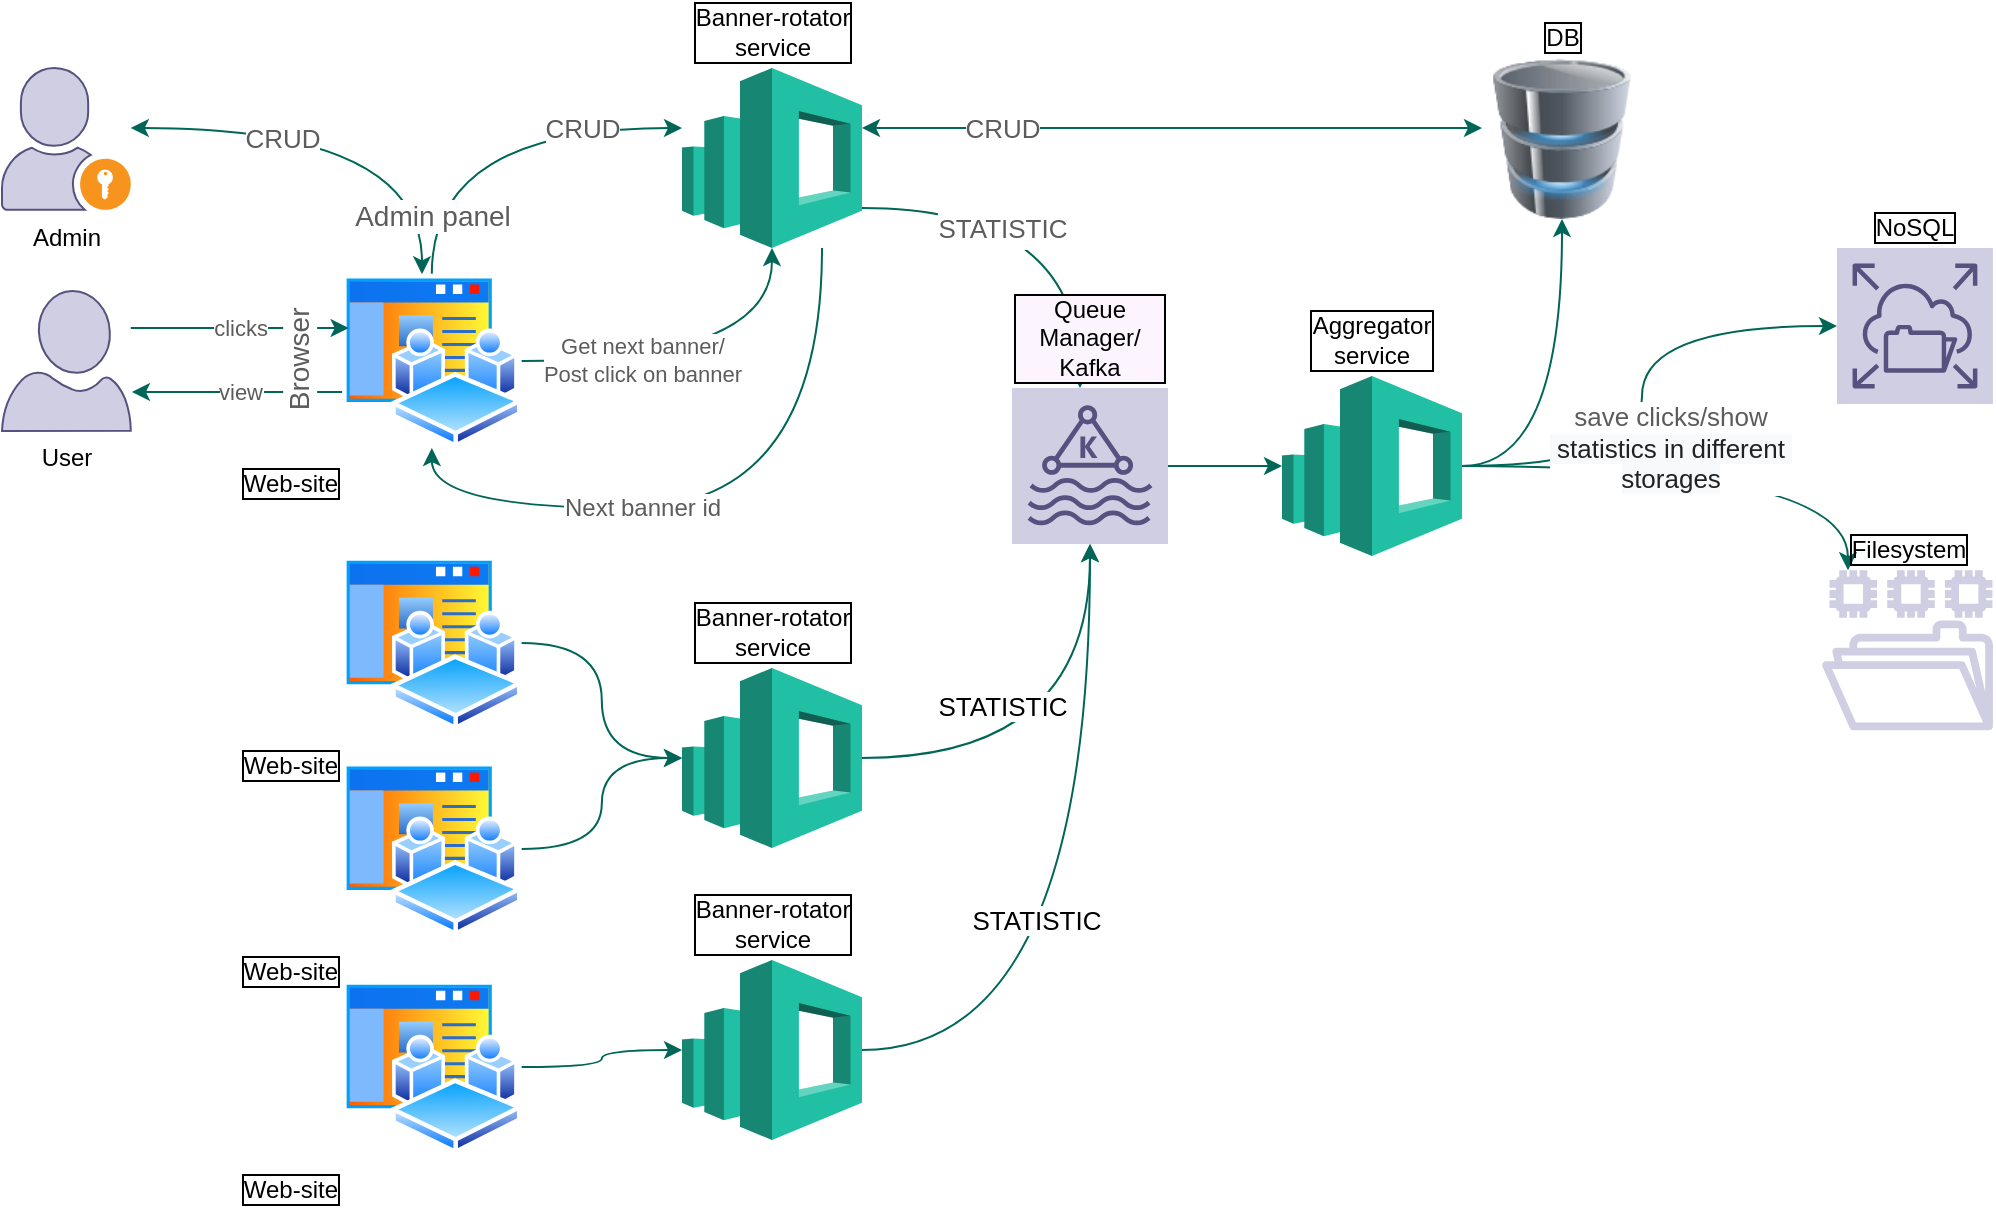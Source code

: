<mxfile version="13.5.3" type="github">
  <diagram id="2f404044-711c-603c-8f00-f6bb4c023d3c" name="Page-1">
    <mxGraphModel dx="1422" dy="713" grid="1" gridSize="10" guides="1" tooltips="1" connect="1" arrows="1" fold="1" page="1" pageScale="1" pageWidth="1169" pageHeight="827" math="0" shadow="0">
      <root>
        <mxCell id="0" />
        <mxCell id="1" parent="0" />
        <mxCell id="B9GK1gkfg1LXfyqbqZmC-73" value="" style="edgeStyle=orthogonalEdgeStyle;rounded=0;orthogonalLoop=1;jettySize=auto;html=1;startArrow=classic;startFill=1;strokeColor=#006658;fontColor=#5C5C5C;curved=1;" edge="1" parent="1" source="B9GK1gkfg1LXfyqbqZmC-63" target="B9GK1gkfg1LXfyqbqZmC-71">
          <mxGeometry relative="1" as="geometry">
            <Array as="points">
              <mxPoint x="630" y="80" />
              <mxPoint x="630" y="80" />
            </Array>
          </mxGeometry>
        </mxCell>
        <mxCell id="B9GK1gkfg1LXfyqbqZmC-88" value="CRUD" style="edgeLabel;html=1;align=center;verticalAlign=middle;resizable=0;points=[];fontSize=13;fontColor=#5C5C5C;" vertex="1" connectable="0" parent="B9GK1gkfg1LXfyqbqZmC-73">
          <mxGeometry x="0.142" y="1" relative="1" as="geometry">
            <mxPoint x="-107" y="1" as="offset" />
          </mxGeometry>
        </mxCell>
        <mxCell id="B9GK1gkfg1LXfyqbqZmC-75" value="&lt;font style=&quot;font-size: 13px&quot;&gt;STATISTIC&lt;/font&gt;" style="edgeStyle=orthogonalEdgeStyle;rounded=0;orthogonalLoop=1;jettySize=auto;html=1;startArrow=none;startFill=0;fontSize=17;strokeColor=#006658;fontColor=#5C5C5C;curved=1;" edge="1" parent="1" source="B9GK1gkfg1LXfyqbqZmC-63" target="B9GK1gkfg1LXfyqbqZmC-74">
          <mxGeometry x="-0.296" y="-10" relative="1" as="geometry">
            <Array as="points">
              <mxPoint x="619" y="120" />
            </Array>
            <mxPoint as="offset" />
          </mxGeometry>
        </mxCell>
        <mxCell id="B9GK1gkfg1LXfyqbqZmC-84" style="edgeStyle=orthogonalEdgeStyle;rounded=0;orthogonalLoop=1;jettySize=auto;html=1;startArrow=none;startFill=0;fontSize=17;strokeColor=#006658;fontColor=#5C5C5C;curved=1;" edge="1" parent="1" source="B9GK1gkfg1LXfyqbqZmC-63" target="B9GK1gkfg1LXfyqbqZmC-67">
          <mxGeometry relative="1" as="geometry">
            <Array as="points">
              <mxPoint x="490" y="270" />
              <mxPoint x="295" y="270" />
            </Array>
          </mxGeometry>
        </mxCell>
        <mxCell id="B9GK1gkfg1LXfyqbqZmC-85" value="Next banner id" style="edgeLabel;html=1;align=center;verticalAlign=middle;resizable=0;points=[];fontSize=12;fontColor=#5C5C5C;" vertex="1" connectable="0" parent="B9GK1gkfg1LXfyqbqZmC-84">
          <mxGeometry x="-0.279" y="-14" relative="1" as="geometry">
            <mxPoint x="-76" y="2" as="offset" />
          </mxGeometry>
        </mxCell>
        <mxCell id="B9GK1gkfg1LXfyqbqZmC-63" value="Banner-rotator&lt;br style=&quot;font-size: 12px;&quot;&gt;service" style="outlineConnect=0;dashed=0;verticalLabelPosition=top;verticalAlign=bottom;align=center;html=1;shape=mxgraph.aws3.elasticsearch_service;fillColor=#21C0A5;labelPosition=center;strokeColor=#006658;fontSize=12;labelBackgroundColor=none;labelBorderColor=#000000;" vertex="1" parent="1">
          <mxGeometry x="420" y="50" width="90" height="90" as="geometry" />
        </mxCell>
        <mxCell id="B9GK1gkfg1LXfyqbqZmC-70" value="&lt;font style=&quot;font-size: 13px;&quot;&gt;&lt;font style=&quot;font-size: 13px;&quot;&gt;CRUD&lt;/font&gt;&lt;br style=&quot;font-size: 13px;&quot;&gt;&lt;/font&gt;" style="edgeStyle=orthogonalEdgeStyle;rounded=0;orthogonalLoop=1;jettySize=auto;html=1;startArrow=classic;startFill=1;strokeColor=#006658;fontColor=#5C5C5C;curved=1;fontSize=13;" edge="1" parent="1" source="B9GK1gkfg1LXfyqbqZmC-76" target="B9GK1gkfg1LXfyqbqZmC-67">
          <mxGeometry x="-0.305" y="-5" relative="1" as="geometry">
            <Array as="points">
              <mxPoint x="290" y="80" />
            </Array>
            <mxPoint as="offset" />
          </mxGeometry>
        </mxCell>
        <mxCell id="B9GK1gkfg1LXfyqbqZmC-80" value="&lt;font style=&quot;font-size: 13px;&quot;&gt;CRUD&lt;/font&gt;" style="edgeStyle=orthogonalEdgeStyle;rounded=0;orthogonalLoop=1;jettySize=auto;html=1;startArrow=none;startFill=0;fontSize=13;strokeColor=#006658;fontColor=#5C5C5C;curved=1;" edge="1" parent="1" source="B9GK1gkfg1LXfyqbqZmC-67" target="B9GK1gkfg1LXfyqbqZmC-63">
          <mxGeometry x="0.495" relative="1" as="geometry">
            <Array as="points">
              <mxPoint x="295" y="80" />
            </Array>
            <mxPoint as="offset" />
          </mxGeometry>
        </mxCell>
        <mxCell id="B9GK1gkfg1LXfyqbqZmC-94" value="Admin panel" style="edgeLabel;html=1;align=center;verticalAlign=middle;resizable=0;points=[];fontSize=14;fontColor=#5C5C5C;" vertex="1" connectable="0" parent="B9GK1gkfg1LXfyqbqZmC-80">
          <mxGeometry x="-0.496" y="3" relative="1" as="geometry">
            <mxPoint x="3.01" y="21.04" as="offset" />
          </mxGeometry>
        </mxCell>
        <mxCell id="B9GK1gkfg1LXfyqbqZmC-81" value="view" style="edgeStyle=orthogonalEdgeStyle;rounded=0;orthogonalLoop=1;jettySize=auto;html=1;entryX=1.009;entryY=0.722;entryDx=0;entryDy=0;entryPerimeter=0;startArrow=none;startFill=0;strokeColor=#006658;fontColor=#5C5C5C;curved=1;" edge="1" parent="1" source="B9GK1gkfg1LXfyqbqZmC-67" target="B9GK1gkfg1LXfyqbqZmC-77">
          <mxGeometry relative="1" as="geometry">
            <Array as="points">
              <mxPoint x="170" y="212" />
              <mxPoint x="170" y="212" />
            </Array>
          </mxGeometry>
        </mxCell>
        <mxCell id="B9GK1gkfg1LXfyqbqZmC-83" value="Get next banner/&lt;br&gt;Post click on banner" style="edgeStyle=orthogonalEdgeStyle;rounded=0;orthogonalLoop=1;jettySize=auto;html=1;entryX=0.5;entryY=1;entryDx=0;entryDy=0;entryPerimeter=0;startArrow=none;startFill=0;strokeColor=#006658;fontColor=#5C5C5C;curved=1;" edge="1" parent="1" source="B9GK1gkfg1LXfyqbqZmC-67" target="B9GK1gkfg1LXfyqbqZmC-63">
          <mxGeometry x="-0.338" relative="1" as="geometry">
            <Array as="points">
              <mxPoint x="465" y="197" />
            </Array>
            <mxPoint as="offset" />
          </mxGeometry>
        </mxCell>
        <mxCell id="B9GK1gkfg1LXfyqbqZmC-67" value="Web-site" style="aspect=fixed;perimeter=ellipsePerimeter;html=1;align=right;shadow=0;dashed=0;spacingTop=3;image;image=img/lib/active_directory/workspace_site.svg;labelPosition=left;verticalLabelPosition=bottom;verticalAlign=top;fillColor=#21C0A5;strokeColor=#006658;fontSize=12;labelBackgroundColor=none;labelBorderColor=#000000;" vertex="1" parent="1">
          <mxGeometry x="250" y="152.88" width="89.82" height="87.12" as="geometry" />
        </mxCell>
        <mxCell id="B9GK1gkfg1LXfyqbqZmC-71" value="DB" style="image;html=1;image=img/lib/clip_art/computers/Database_128x128.png;fillColor=#21C0A5;strokeColor=#006658;labelPosition=center;verticalLabelPosition=top;align=center;verticalAlign=bottom;labelBorderColor=#000000;labelBackgroundColor=none;" vertex="1" parent="1">
          <mxGeometry x="820" y="45.46" width="80" height="80" as="geometry" />
        </mxCell>
        <mxCell id="B9GK1gkfg1LXfyqbqZmC-89" style="edgeStyle=orthogonalEdgeStyle;rounded=0;orthogonalLoop=1;jettySize=auto;html=1;entryX=0.5;entryY=1;entryDx=0;entryDy=0;startArrow=none;startFill=0;fontSize=17;horizontal=1;strokeColor=#006658;fontColor=#5C5C5C;curved=1;" edge="1" parent="1" source="B9GK1gkfg1LXfyqbqZmC-114" target="B9GK1gkfg1LXfyqbqZmC-71">
          <mxGeometry relative="1" as="geometry">
            <Array as="points" />
          </mxGeometry>
        </mxCell>
        <mxCell id="B9GK1gkfg1LXfyqbqZmC-95" style="edgeStyle=orthogonalEdgeStyle;rounded=0;orthogonalLoop=1;jettySize=auto;html=1;startArrow=none;startFill=0;fontSize=17;strokeColor=#006658;fontColor=#5C5C5C;curved=1;exitX=1;exitY=0.5;exitDx=0;exitDy=0;exitPerimeter=0;" edge="1" parent="1" source="B9GK1gkfg1LXfyqbqZmC-114" target="B9GK1gkfg1LXfyqbqZmC-92">
          <mxGeometry relative="1" as="geometry">
            <Array as="points">
              <mxPoint x="1003" y="249" />
            </Array>
          </mxGeometry>
        </mxCell>
        <mxCell id="B9GK1gkfg1LXfyqbqZmC-96" style="edgeStyle=orthogonalEdgeStyle;rounded=0;orthogonalLoop=1;jettySize=auto;html=1;startArrow=none;startFill=0;fontSize=17;strokeColor=#006658;fontColor=#5C5C5C;curved=1;" edge="1" parent="1" source="B9GK1gkfg1LXfyqbqZmC-114" target="B9GK1gkfg1LXfyqbqZmC-91">
          <mxGeometry relative="1" as="geometry">
            <Array as="points">
              <mxPoint x="900" y="179" />
            </Array>
          </mxGeometry>
        </mxCell>
        <mxCell id="B9GK1gkfg1LXfyqbqZmC-97" value="&lt;font style=&quot;font-size: 13px;&quot;&gt;save clicks/show&lt;span style=&quot;background-color: rgb(255, 255, 255); font-size: 13px;&quot;&gt;&lt;br style=&quot;font-size: 13px;&quot;&gt;&lt;/span&gt;&lt;div style=&quot;text-align: center; font-size: 13px;&quot;&gt;&lt;span style=&quot;background-color: rgb(248, 249, 250); color: rgb(34, 34, 34); font-family: arial, sans-serif; text-align: left; font-size: 13px;&quot;&gt;&amp;nbsp;statistics in different&amp;nbsp;&lt;/span&gt;&lt;/div&gt;&lt;div style=&quot;text-align: center; font-size: 13px;&quot;&gt;&lt;span style=&quot;background-color: rgb(248, 249, 250); color: rgb(34, 34, 34); font-family: arial, sans-serif; text-align: left; font-size: 13px;&quot;&gt;storages&lt;/span&gt;&lt;/div&gt;&lt;/font&gt;" style="edgeLabel;html=1;align=center;verticalAlign=middle;resizable=0;points=[];fontSize=13;fontColor=#5C5C5C;" vertex="1" connectable="0" parent="B9GK1gkfg1LXfyqbqZmC-96">
          <mxGeometry x="-0.381" y="1" relative="1" as="geometry">
            <mxPoint x="24" y="-8" as="offset" />
          </mxGeometry>
        </mxCell>
        <mxCell id="B9GK1gkfg1LXfyqbqZmC-74" value="Queue Manager/ Kafka" style="outlineConnect=0;gradientDirection=north;fillColor=#d0cee2;strokeColor=#56517e;dashed=0;verticalLabelPosition=top;verticalAlign=bottom;align=center;fontSize=12;fontStyle=0;aspect=fixed;shape=mxgraph.aws4.resourceIcon;resIcon=mxgraph.aws4.managed_streaming_for_kafka;labelPosition=center;labelBackgroundColor=#FCF5FF;html=1;labelBorderColor=#000000;whiteSpace=wrap;" vertex="1" parent="1">
          <mxGeometry x="585" y="210" width="78" height="78" as="geometry" />
        </mxCell>
        <mxCell id="B9GK1gkfg1LXfyqbqZmC-76" value="Admin&lt;br&gt;" style="shadow=0;dashed=0;html=1;strokeColor=#56517e;fillColor=#d0cee2;labelPosition=center;verticalLabelPosition=bottom;verticalAlign=top;align=center;outlineConnect=0;shape=mxgraph.veeam.portal_admin;" vertex="1" parent="1">
          <mxGeometry x="80" y="50" width="64.4" height="70.92" as="geometry" />
        </mxCell>
        <mxCell id="B9GK1gkfg1LXfyqbqZmC-79" value="clicks" style="edgeStyle=orthogonalEdgeStyle;rounded=0;orthogonalLoop=1;jettySize=auto;html=1;startArrow=none;startFill=0;strokeColor=#006658;fontColor=#5C5C5C;curved=1;" edge="1" parent="1" source="B9GK1gkfg1LXfyqbqZmC-77" target="B9GK1gkfg1LXfyqbqZmC-67">
          <mxGeometry relative="1" as="geometry">
            <Array as="points">
              <mxPoint x="170" y="180" />
              <mxPoint x="170" y="180" />
            </Array>
          </mxGeometry>
        </mxCell>
        <mxCell id="B9GK1gkfg1LXfyqbqZmC-103" value="Browser" style="edgeLabel;html=1;align=center;verticalAlign=middle;resizable=0;points=[];fontSize=14;fontColor=#5C5C5C;horizontal=0;" vertex="1" connectable="0" parent="B9GK1gkfg1LXfyqbqZmC-79">
          <mxGeometry x="0.774" y="-1" relative="1" as="geometry">
            <mxPoint x="-12.4" y="15.44" as="offset" />
          </mxGeometry>
        </mxCell>
        <mxCell id="B9GK1gkfg1LXfyqbqZmC-77" value="User" style="verticalLabelPosition=bottom;html=1;verticalAlign=top;align=center;strokeColor=#56517e;fillColor=#d0cee2;shape=mxgraph.azure.user;" vertex="1" parent="1">
          <mxGeometry x="80" y="161.44" width="64.4" height="70" as="geometry" />
        </mxCell>
        <mxCell id="B9GK1gkfg1LXfyqbqZmC-91" value="NoSQL" style="outlineConnect=0;gradientDirection=north;fillColor=#d0cee2;strokeColor=#56517e;dashed=0;verticalLabelPosition=top;verticalAlign=bottom;align=center;html=1;fontSize=12;fontStyle=0;aspect=fixed;shape=mxgraph.aws4.resourceIcon;resIcon=mxgraph.aws4.elastic_file_system;labelPosition=center;labelBorderColor=#000000;" vertex="1" parent="1">
          <mxGeometry x="997.48" y="140" width="78" height="78" as="geometry" />
        </mxCell>
        <mxCell id="B9GK1gkfg1LXfyqbqZmC-92" value="Filesystem" style="outlineConnect=0;fillColor=#d0cee2;strokeColor=#56517e;dashed=0;verticalLabelPosition=top;verticalAlign=bottom;align=center;html=1;fontSize=12;fontStyle=0;aspect=fixed;pointerEvents=1;shape=mxgraph.aws4.file_system;labelPosition=center;labelBorderColor=#000000;" vertex="1" parent="1">
          <mxGeometry x="990" y="301.12" width="85.48" height="80" as="geometry" />
        </mxCell>
        <mxCell id="B9GK1gkfg1LXfyqbqZmC-108" style="edgeStyle=orthogonalEdgeStyle;curved=1;rounded=0;orthogonalLoop=1;jettySize=auto;html=1;strokeColor=#006658;fillColor=#21C0A5;fontSize=17;fontColor=#000000;" edge="1" parent="1" source="B9GK1gkfg1LXfyqbqZmC-105" target="B9GK1gkfg1LXfyqbqZmC-74">
          <mxGeometry relative="1" as="geometry" />
        </mxCell>
        <mxCell id="B9GK1gkfg1LXfyqbqZmC-111" value="STATISTIC" style="edgeLabel;html=1;align=center;verticalAlign=middle;resizable=0;points=[];fontSize=13;fontColor=#000000;" vertex="1" connectable="0" parent="B9GK1gkfg1LXfyqbqZmC-108">
          <mxGeometry x="0.36" y="-17" relative="1" as="geometry">
            <mxPoint x="-61" y="10" as="offset" />
          </mxGeometry>
        </mxCell>
        <mxCell id="B9GK1gkfg1LXfyqbqZmC-105" value="Banner-rotator&lt;br style=&quot;font-size: 12px;&quot;&gt;service" style="outlineConnect=0;dashed=0;verticalLabelPosition=top;verticalAlign=bottom;align=center;html=1;shape=mxgraph.aws3.elasticsearch_service;fillColor=#21C0A5;labelPosition=center;strokeColor=#006658;fontSize=12;labelBackgroundColor=none;labelBorderColor=#000000;" vertex="1" parent="1">
          <mxGeometry x="420" y="350" width="90" height="90" as="geometry" />
        </mxCell>
        <mxCell id="B9GK1gkfg1LXfyqbqZmC-109" style="edgeStyle=orthogonalEdgeStyle;curved=1;rounded=0;orthogonalLoop=1;jettySize=auto;html=1;strokeColor=#006658;fillColor=#21C0A5;fontSize=17;fontColor=#000000;" edge="1" parent="1" source="B9GK1gkfg1LXfyqbqZmC-106" target="B9GK1gkfg1LXfyqbqZmC-74">
          <mxGeometry relative="1" as="geometry" />
        </mxCell>
        <mxCell id="B9GK1gkfg1LXfyqbqZmC-112" value="STATISTIC" style="edgeLabel;html=1;align=center;verticalAlign=middle;resizable=0;points=[];fontSize=13;fontColor=#000000;horizontal=1;" vertex="1" connectable="0" parent="B9GK1gkfg1LXfyqbqZmC-109">
          <mxGeometry x="-0.17" y="27" relative="1" as="geometry">
            <mxPoint y="-27" as="offset" />
          </mxGeometry>
        </mxCell>
        <mxCell id="B9GK1gkfg1LXfyqbqZmC-106" value="Banner-rotator&lt;br style=&quot;font-size: 12px;&quot;&gt;service" style="outlineConnect=0;dashed=0;verticalLabelPosition=top;verticalAlign=bottom;align=center;html=1;shape=mxgraph.aws3.elasticsearch_service;fillColor=#21C0A5;labelPosition=center;strokeColor=#006658;fontSize=12;labelBackgroundColor=none;labelBorderColor=#000000;" vertex="1" parent="1">
          <mxGeometry x="420" y="496" width="90" height="90" as="geometry" />
        </mxCell>
        <mxCell id="B9GK1gkfg1LXfyqbqZmC-115" value="" style="edgeStyle=orthogonalEdgeStyle;curved=1;rounded=0;orthogonalLoop=1;jettySize=auto;html=1;strokeColor=#006658;fillColor=#21C0A5;fontSize=17;fontColor=#000000;endArrow=none;endFill=0;startArrow=classic;startFill=1;" edge="1" parent="1" source="B9GK1gkfg1LXfyqbqZmC-114" target="B9GK1gkfg1LXfyqbqZmC-74">
          <mxGeometry relative="1" as="geometry" />
        </mxCell>
        <mxCell id="B9GK1gkfg1LXfyqbqZmC-114" value="Aggregator&lt;br style=&quot;font-size: 12px;&quot;&gt;service" style="outlineConnect=0;dashed=0;verticalLabelPosition=top;verticalAlign=bottom;align=center;html=1;shape=mxgraph.aws3.elasticsearch_service;fillColor=#21C0A5;labelPosition=center;strokeColor=#006658;fontSize=12;labelBackgroundColor=none;labelBorderColor=#000000;whiteSpace=wrap;" vertex="1" parent="1">
          <mxGeometry x="720" y="204" width="90" height="90" as="geometry" />
        </mxCell>
        <mxCell id="B9GK1gkfg1LXfyqbqZmC-118" style="edgeStyle=orthogonalEdgeStyle;curved=1;rounded=0;orthogonalLoop=1;jettySize=auto;html=1;startArrow=none;startFill=0;endArrow=classic;endFill=1;strokeColor=#006658;fillColor=#21C0A5;fontSize=14;fontColor=#000000;" edge="1" parent="1" source="B9GK1gkfg1LXfyqbqZmC-117" target="B9GK1gkfg1LXfyqbqZmC-105">
          <mxGeometry relative="1" as="geometry" />
        </mxCell>
        <mxCell id="B9GK1gkfg1LXfyqbqZmC-117" value="Web-site" style="aspect=fixed;perimeter=ellipsePerimeter;html=1;align=right;shadow=0;dashed=0;spacingTop=3;image;image=img/lib/active_directory/workspace_site.svg;labelPosition=left;verticalLabelPosition=bottom;verticalAlign=top;fillColor=#21C0A5;strokeColor=#006658;fontSize=12;labelBackgroundColor=none;labelBorderColor=#000000;" vertex="1" parent="1">
          <mxGeometry x="250" y="294" width="89.82" height="87.12" as="geometry" />
        </mxCell>
        <mxCell id="B9GK1gkfg1LXfyqbqZmC-120" style="edgeStyle=orthogonalEdgeStyle;curved=1;rounded=0;orthogonalLoop=1;jettySize=auto;html=1;startArrow=none;startFill=0;endArrow=classic;endFill=1;strokeColor=#006658;fillColor=#21C0A5;fontSize=14;fontColor=#000000;" edge="1" parent="1" source="B9GK1gkfg1LXfyqbqZmC-119" target="B9GK1gkfg1LXfyqbqZmC-106">
          <mxGeometry relative="1" as="geometry" />
        </mxCell>
        <mxCell id="B9GK1gkfg1LXfyqbqZmC-119" value="Web-site" style="aspect=fixed;perimeter=ellipsePerimeter;html=1;align=right;shadow=0;dashed=0;spacingTop=3;image;image=img/lib/active_directory/workspace_site.svg;labelPosition=left;verticalLabelPosition=bottom;verticalAlign=top;fillColor=#21C0A5;strokeColor=#006658;fontSize=12;labelBackgroundColor=none;labelBorderColor=#000000;" vertex="1" parent="1">
          <mxGeometry x="250" y="506" width="89.82" height="87.12" as="geometry" />
        </mxCell>
        <mxCell id="B9GK1gkfg1LXfyqbqZmC-122" style="edgeStyle=orthogonalEdgeStyle;curved=1;rounded=0;orthogonalLoop=1;jettySize=auto;html=1;startArrow=none;startFill=0;endArrow=classic;endFill=1;strokeColor=#006658;fillColor=#21C0A5;fontSize=14;fontColor=#000000;" edge="1" parent="1" source="B9GK1gkfg1LXfyqbqZmC-121" target="B9GK1gkfg1LXfyqbqZmC-105">
          <mxGeometry relative="1" as="geometry" />
        </mxCell>
        <mxCell id="B9GK1gkfg1LXfyqbqZmC-121" value="Web-site" style="aspect=fixed;perimeter=ellipsePerimeter;html=1;align=right;shadow=0;dashed=0;spacingTop=3;image;image=img/lib/active_directory/workspace_site.svg;labelPosition=left;verticalLabelPosition=bottom;verticalAlign=top;fillColor=#21C0A5;strokeColor=#006658;fontSize=12;labelBackgroundColor=none;labelBorderColor=#000000;" vertex="1" parent="1">
          <mxGeometry x="250" y="396.88" width="89.82" height="87.12" as="geometry" />
        </mxCell>
      </root>
    </mxGraphModel>
  </diagram>
</mxfile>
